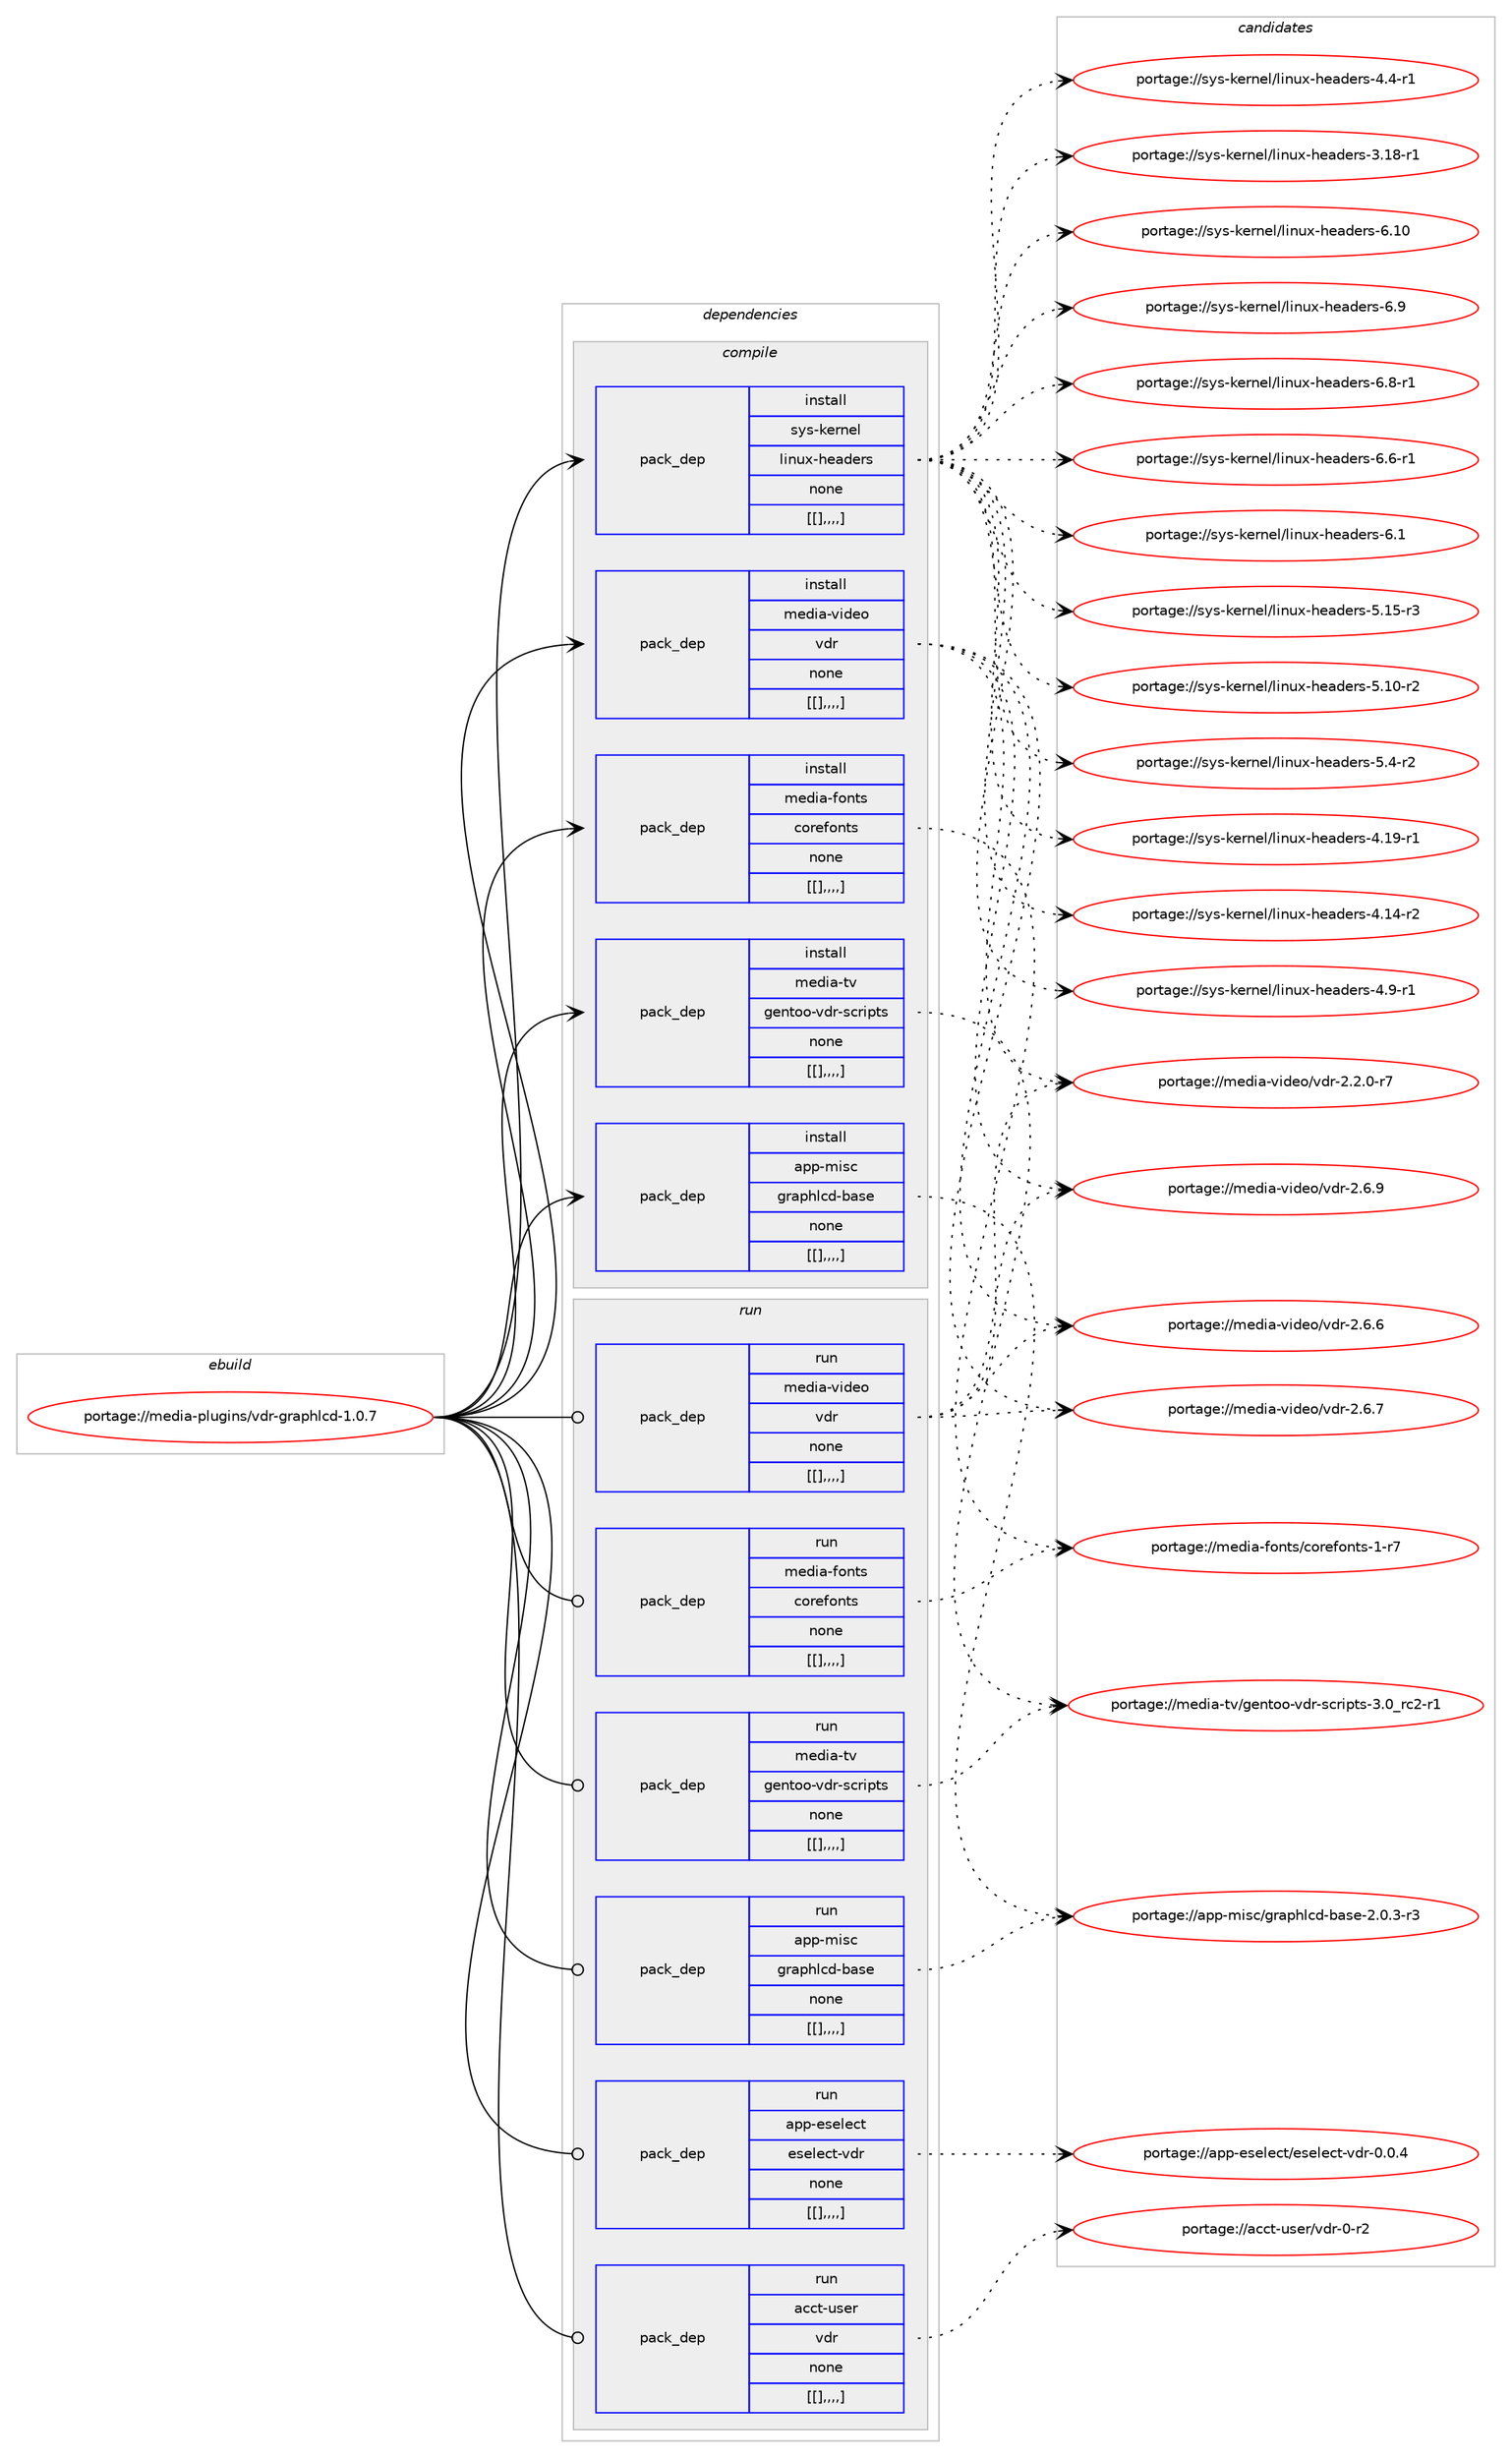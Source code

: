 digraph prolog {

# *************
# Graph options
# *************

newrank=true;
concentrate=true;
compound=true;
graph [rankdir=LR,fontname=Helvetica,fontsize=10,ranksep=1.5];#, ranksep=2.5, nodesep=0.2];
edge  [arrowhead=vee];
node  [fontname=Helvetica,fontsize=10];

# **********
# The ebuild
# **********

subgraph cluster_leftcol {
color=gray;
label=<<i>ebuild</i>>;
id [label="portage://media-plugins/vdr-graphlcd-1.0.7", color=red, width=4, href="../media-plugins/vdr-graphlcd-1.0.7.svg"];
}

# ****************
# The dependencies
# ****************

subgraph cluster_midcol {
color=gray;
label=<<i>dependencies</i>>;
subgraph cluster_compile {
fillcolor="#eeeeee";
style=filled;
label=<<i>compile</i>>;
subgraph pack241454 {
dependency326345 [label=<<TABLE BORDER="0" CELLBORDER="1" CELLSPACING="0" CELLPADDING="4" WIDTH="220"><TR><TD ROWSPAN="6" CELLPADDING="30">pack_dep</TD></TR><TR><TD WIDTH="110">install</TD></TR><TR><TD>app-misc</TD></TR><TR><TD>graphlcd-base</TD></TR><TR><TD>none</TD></TR><TR><TD>[[],,,,]</TD></TR></TABLE>>, shape=none, color=blue];
}
id:e -> dependency326345:w [weight=20,style="solid",arrowhead="vee"];
subgraph pack241455 {
dependency326346 [label=<<TABLE BORDER="0" CELLBORDER="1" CELLSPACING="0" CELLPADDING="4" WIDTH="220"><TR><TD ROWSPAN="6" CELLPADDING="30">pack_dep</TD></TR><TR><TD WIDTH="110">install</TD></TR><TR><TD>media-fonts</TD></TR><TR><TD>corefonts</TD></TR><TR><TD>none</TD></TR><TR><TD>[[],,,,]</TD></TR></TABLE>>, shape=none, color=blue];
}
id:e -> dependency326346:w [weight=20,style="solid",arrowhead="vee"];
subgraph pack241456 {
dependency326347 [label=<<TABLE BORDER="0" CELLBORDER="1" CELLSPACING="0" CELLPADDING="4" WIDTH="220"><TR><TD ROWSPAN="6" CELLPADDING="30">pack_dep</TD></TR><TR><TD WIDTH="110">install</TD></TR><TR><TD>media-tv</TD></TR><TR><TD>gentoo-vdr-scripts</TD></TR><TR><TD>none</TD></TR><TR><TD>[[],,,,]</TD></TR></TABLE>>, shape=none, color=blue];
}
id:e -> dependency326347:w [weight=20,style="solid",arrowhead="vee"];
subgraph pack241457 {
dependency326348 [label=<<TABLE BORDER="0" CELLBORDER="1" CELLSPACING="0" CELLPADDING="4" WIDTH="220"><TR><TD ROWSPAN="6" CELLPADDING="30">pack_dep</TD></TR><TR><TD WIDTH="110">install</TD></TR><TR><TD>media-video</TD></TR><TR><TD>vdr</TD></TR><TR><TD>none</TD></TR><TR><TD>[[],,,,]</TD></TR></TABLE>>, shape=none, color=blue];
}
id:e -> dependency326348:w [weight=20,style="solid",arrowhead="vee"];
subgraph pack241458 {
dependency326349 [label=<<TABLE BORDER="0" CELLBORDER="1" CELLSPACING="0" CELLPADDING="4" WIDTH="220"><TR><TD ROWSPAN="6" CELLPADDING="30">pack_dep</TD></TR><TR><TD WIDTH="110">install</TD></TR><TR><TD>sys-kernel</TD></TR><TR><TD>linux-headers</TD></TR><TR><TD>none</TD></TR><TR><TD>[[],,,,]</TD></TR></TABLE>>, shape=none, color=blue];
}
id:e -> dependency326349:w [weight=20,style="solid",arrowhead="vee"];
}
subgraph cluster_compileandrun {
fillcolor="#eeeeee";
style=filled;
label=<<i>compile and run</i>>;
}
subgraph cluster_run {
fillcolor="#eeeeee";
style=filled;
label=<<i>run</i>>;
subgraph pack241459 {
dependency326350 [label=<<TABLE BORDER="0" CELLBORDER="1" CELLSPACING="0" CELLPADDING="4" WIDTH="220"><TR><TD ROWSPAN="6" CELLPADDING="30">pack_dep</TD></TR><TR><TD WIDTH="110">run</TD></TR><TR><TD>acct-user</TD></TR><TR><TD>vdr</TD></TR><TR><TD>none</TD></TR><TR><TD>[[],,,,]</TD></TR></TABLE>>, shape=none, color=blue];
}
id:e -> dependency326350:w [weight=20,style="solid",arrowhead="odot"];
subgraph pack241460 {
dependency326351 [label=<<TABLE BORDER="0" CELLBORDER="1" CELLSPACING="0" CELLPADDING="4" WIDTH="220"><TR><TD ROWSPAN="6" CELLPADDING="30">pack_dep</TD></TR><TR><TD WIDTH="110">run</TD></TR><TR><TD>app-eselect</TD></TR><TR><TD>eselect-vdr</TD></TR><TR><TD>none</TD></TR><TR><TD>[[],,,,]</TD></TR></TABLE>>, shape=none, color=blue];
}
id:e -> dependency326351:w [weight=20,style="solid",arrowhead="odot"];
subgraph pack241461 {
dependency326352 [label=<<TABLE BORDER="0" CELLBORDER="1" CELLSPACING="0" CELLPADDING="4" WIDTH="220"><TR><TD ROWSPAN="6" CELLPADDING="30">pack_dep</TD></TR><TR><TD WIDTH="110">run</TD></TR><TR><TD>app-misc</TD></TR><TR><TD>graphlcd-base</TD></TR><TR><TD>none</TD></TR><TR><TD>[[],,,,]</TD></TR></TABLE>>, shape=none, color=blue];
}
id:e -> dependency326352:w [weight=20,style="solid",arrowhead="odot"];
subgraph pack241462 {
dependency326353 [label=<<TABLE BORDER="0" CELLBORDER="1" CELLSPACING="0" CELLPADDING="4" WIDTH="220"><TR><TD ROWSPAN="6" CELLPADDING="30">pack_dep</TD></TR><TR><TD WIDTH="110">run</TD></TR><TR><TD>media-fonts</TD></TR><TR><TD>corefonts</TD></TR><TR><TD>none</TD></TR><TR><TD>[[],,,,]</TD></TR></TABLE>>, shape=none, color=blue];
}
id:e -> dependency326353:w [weight=20,style="solid",arrowhead="odot"];
subgraph pack241463 {
dependency326354 [label=<<TABLE BORDER="0" CELLBORDER="1" CELLSPACING="0" CELLPADDING="4" WIDTH="220"><TR><TD ROWSPAN="6" CELLPADDING="30">pack_dep</TD></TR><TR><TD WIDTH="110">run</TD></TR><TR><TD>media-tv</TD></TR><TR><TD>gentoo-vdr-scripts</TD></TR><TR><TD>none</TD></TR><TR><TD>[[],,,,]</TD></TR></TABLE>>, shape=none, color=blue];
}
id:e -> dependency326354:w [weight=20,style="solid",arrowhead="odot"];
subgraph pack241464 {
dependency326355 [label=<<TABLE BORDER="0" CELLBORDER="1" CELLSPACING="0" CELLPADDING="4" WIDTH="220"><TR><TD ROWSPAN="6" CELLPADDING="30">pack_dep</TD></TR><TR><TD WIDTH="110">run</TD></TR><TR><TD>media-video</TD></TR><TR><TD>vdr</TD></TR><TR><TD>none</TD></TR><TR><TD>[[],,,,]</TD></TR></TABLE>>, shape=none, color=blue];
}
id:e -> dependency326355:w [weight=20,style="solid",arrowhead="odot"];
}
}

# **************
# The candidates
# **************

subgraph cluster_choices {
rank=same;
color=gray;
label=<<i>candidates</i>>;

subgraph choice241454 {
color=black;
nodesep=1;
choice9711211245109105115994710311497112104108991004598971151014550464846514511451 [label="portage://app-misc/graphlcd-base-2.0.3-r3", color=red, width=4,href="../app-misc/graphlcd-base-2.0.3-r3.svg"];
dependency326345:e -> choice9711211245109105115994710311497112104108991004598971151014550464846514511451:w [style=dotted,weight="100"];
}
subgraph choice241455 {
color=black;
nodesep=1;
choice1091011001059745102111110116115479911111410110211111011611545494511455 [label="portage://media-fonts/corefonts-1-r7", color=red, width=4,href="../media-fonts/corefonts-1-r7.svg"];
dependency326346:e -> choice1091011001059745102111110116115479911111410110211111011611545494511455:w [style=dotted,weight="100"];
}
subgraph choice241456 {
color=black;
nodesep=1;
choice109101100105974511611847103101110116111111451181001144511599114105112116115455146489511499504511449 [label="portage://media-tv/gentoo-vdr-scripts-3.0_rc2-r1", color=red, width=4,href="../media-tv/gentoo-vdr-scripts-3.0_rc2-r1.svg"];
dependency326347:e -> choice109101100105974511611847103101110116111111451181001144511599114105112116115455146489511499504511449:w [style=dotted,weight="100"];
}
subgraph choice241457 {
color=black;
nodesep=1;
choice109101100105974511810510010111147118100114455046544657 [label="portage://media-video/vdr-2.6.9", color=red, width=4,href="../media-video/vdr-2.6.9.svg"];
choice109101100105974511810510010111147118100114455046544655 [label="portage://media-video/vdr-2.6.7", color=red, width=4,href="../media-video/vdr-2.6.7.svg"];
choice109101100105974511810510010111147118100114455046544654 [label="portage://media-video/vdr-2.6.6", color=red, width=4,href="../media-video/vdr-2.6.6.svg"];
choice1091011001059745118105100101111471181001144550465046484511455 [label="portage://media-video/vdr-2.2.0-r7", color=red, width=4,href="../media-video/vdr-2.2.0-r7.svg"];
dependency326348:e -> choice109101100105974511810510010111147118100114455046544657:w [style=dotted,weight="100"];
dependency326348:e -> choice109101100105974511810510010111147118100114455046544655:w [style=dotted,weight="100"];
dependency326348:e -> choice109101100105974511810510010111147118100114455046544654:w [style=dotted,weight="100"];
dependency326348:e -> choice1091011001059745118105100101111471181001144550465046484511455:w [style=dotted,weight="100"];
}
subgraph choice241458 {
color=black;
nodesep=1;
choice115121115451071011141101011084710810511011712045104101971001011141154554464948 [label="portage://sys-kernel/linux-headers-6.10", color=red, width=4,href="../sys-kernel/linux-headers-6.10.svg"];
choice1151211154510710111411010110847108105110117120451041019710010111411545544657 [label="portage://sys-kernel/linux-headers-6.9", color=red, width=4,href="../sys-kernel/linux-headers-6.9.svg"];
choice11512111545107101114110101108471081051101171204510410197100101114115455446564511449 [label="portage://sys-kernel/linux-headers-6.8-r1", color=red, width=4,href="../sys-kernel/linux-headers-6.8-r1.svg"];
choice11512111545107101114110101108471081051101171204510410197100101114115455446544511449 [label="portage://sys-kernel/linux-headers-6.6-r1", color=red, width=4,href="../sys-kernel/linux-headers-6.6-r1.svg"];
choice1151211154510710111411010110847108105110117120451041019710010111411545544649 [label="portage://sys-kernel/linux-headers-6.1", color=red, width=4,href="../sys-kernel/linux-headers-6.1.svg"];
choice1151211154510710111411010110847108105110117120451041019710010111411545534649534511451 [label="portage://sys-kernel/linux-headers-5.15-r3", color=red, width=4,href="../sys-kernel/linux-headers-5.15-r3.svg"];
choice1151211154510710111411010110847108105110117120451041019710010111411545534649484511450 [label="portage://sys-kernel/linux-headers-5.10-r2", color=red, width=4,href="../sys-kernel/linux-headers-5.10-r2.svg"];
choice11512111545107101114110101108471081051101171204510410197100101114115455346524511450 [label="portage://sys-kernel/linux-headers-5.4-r2", color=red, width=4,href="../sys-kernel/linux-headers-5.4-r2.svg"];
choice1151211154510710111411010110847108105110117120451041019710010111411545524649574511449 [label="portage://sys-kernel/linux-headers-4.19-r1", color=red, width=4,href="../sys-kernel/linux-headers-4.19-r1.svg"];
choice1151211154510710111411010110847108105110117120451041019710010111411545524649524511450 [label="portage://sys-kernel/linux-headers-4.14-r2", color=red, width=4,href="../sys-kernel/linux-headers-4.14-r2.svg"];
choice11512111545107101114110101108471081051101171204510410197100101114115455246574511449 [label="portage://sys-kernel/linux-headers-4.9-r1", color=red, width=4,href="../sys-kernel/linux-headers-4.9-r1.svg"];
choice11512111545107101114110101108471081051101171204510410197100101114115455246524511449 [label="portage://sys-kernel/linux-headers-4.4-r1", color=red, width=4,href="../sys-kernel/linux-headers-4.4-r1.svg"];
choice1151211154510710111411010110847108105110117120451041019710010111411545514649564511449 [label="portage://sys-kernel/linux-headers-3.18-r1", color=red, width=4,href="../sys-kernel/linux-headers-3.18-r1.svg"];
dependency326349:e -> choice115121115451071011141101011084710810511011712045104101971001011141154554464948:w [style=dotted,weight="100"];
dependency326349:e -> choice1151211154510710111411010110847108105110117120451041019710010111411545544657:w [style=dotted,weight="100"];
dependency326349:e -> choice11512111545107101114110101108471081051101171204510410197100101114115455446564511449:w [style=dotted,weight="100"];
dependency326349:e -> choice11512111545107101114110101108471081051101171204510410197100101114115455446544511449:w [style=dotted,weight="100"];
dependency326349:e -> choice1151211154510710111411010110847108105110117120451041019710010111411545544649:w [style=dotted,weight="100"];
dependency326349:e -> choice1151211154510710111411010110847108105110117120451041019710010111411545534649534511451:w [style=dotted,weight="100"];
dependency326349:e -> choice1151211154510710111411010110847108105110117120451041019710010111411545534649484511450:w [style=dotted,weight="100"];
dependency326349:e -> choice11512111545107101114110101108471081051101171204510410197100101114115455346524511450:w [style=dotted,weight="100"];
dependency326349:e -> choice1151211154510710111411010110847108105110117120451041019710010111411545524649574511449:w [style=dotted,weight="100"];
dependency326349:e -> choice1151211154510710111411010110847108105110117120451041019710010111411545524649524511450:w [style=dotted,weight="100"];
dependency326349:e -> choice11512111545107101114110101108471081051101171204510410197100101114115455246574511449:w [style=dotted,weight="100"];
dependency326349:e -> choice11512111545107101114110101108471081051101171204510410197100101114115455246524511449:w [style=dotted,weight="100"];
dependency326349:e -> choice1151211154510710111411010110847108105110117120451041019710010111411545514649564511449:w [style=dotted,weight="100"];
}
subgraph choice241459 {
color=black;
nodesep=1;
choice979999116451171151011144711810011445484511450 [label="portage://acct-user/vdr-0-r2", color=red, width=4,href="../acct-user/vdr-0-r2.svg"];
dependency326350:e -> choice979999116451171151011144711810011445484511450:w [style=dotted,weight="100"];
}
subgraph choice241460 {
color=black;
nodesep=1;
choice971121124510111510110810199116471011151011081019911645118100114454846484652 [label="portage://app-eselect/eselect-vdr-0.0.4", color=red, width=4,href="../app-eselect/eselect-vdr-0.0.4.svg"];
dependency326351:e -> choice971121124510111510110810199116471011151011081019911645118100114454846484652:w [style=dotted,weight="100"];
}
subgraph choice241461 {
color=black;
nodesep=1;
choice9711211245109105115994710311497112104108991004598971151014550464846514511451 [label="portage://app-misc/graphlcd-base-2.0.3-r3", color=red, width=4,href="../app-misc/graphlcd-base-2.0.3-r3.svg"];
dependency326352:e -> choice9711211245109105115994710311497112104108991004598971151014550464846514511451:w [style=dotted,weight="100"];
}
subgraph choice241462 {
color=black;
nodesep=1;
choice1091011001059745102111110116115479911111410110211111011611545494511455 [label="portage://media-fonts/corefonts-1-r7", color=red, width=4,href="../media-fonts/corefonts-1-r7.svg"];
dependency326353:e -> choice1091011001059745102111110116115479911111410110211111011611545494511455:w [style=dotted,weight="100"];
}
subgraph choice241463 {
color=black;
nodesep=1;
choice109101100105974511611847103101110116111111451181001144511599114105112116115455146489511499504511449 [label="portage://media-tv/gentoo-vdr-scripts-3.0_rc2-r1", color=red, width=4,href="../media-tv/gentoo-vdr-scripts-3.0_rc2-r1.svg"];
dependency326354:e -> choice109101100105974511611847103101110116111111451181001144511599114105112116115455146489511499504511449:w [style=dotted,weight="100"];
}
subgraph choice241464 {
color=black;
nodesep=1;
choice109101100105974511810510010111147118100114455046544657 [label="portage://media-video/vdr-2.6.9", color=red, width=4,href="../media-video/vdr-2.6.9.svg"];
choice109101100105974511810510010111147118100114455046544655 [label="portage://media-video/vdr-2.6.7", color=red, width=4,href="../media-video/vdr-2.6.7.svg"];
choice109101100105974511810510010111147118100114455046544654 [label="portage://media-video/vdr-2.6.6", color=red, width=4,href="../media-video/vdr-2.6.6.svg"];
choice1091011001059745118105100101111471181001144550465046484511455 [label="portage://media-video/vdr-2.2.0-r7", color=red, width=4,href="../media-video/vdr-2.2.0-r7.svg"];
dependency326355:e -> choice109101100105974511810510010111147118100114455046544657:w [style=dotted,weight="100"];
dependency326355:e -> choice109101100105974511810510010111147118100114455046544655:w [style=dotted,weight="100"];
dependency326355:e -> choice109101100105974511810510010111147118100114455046544654:w [style=dotted,weight="100"];
dependency326355:e -> choice1091011001059745118105100101111471181001144550465046484511455:w [style=dotted,weight="100"];
}
}

}
